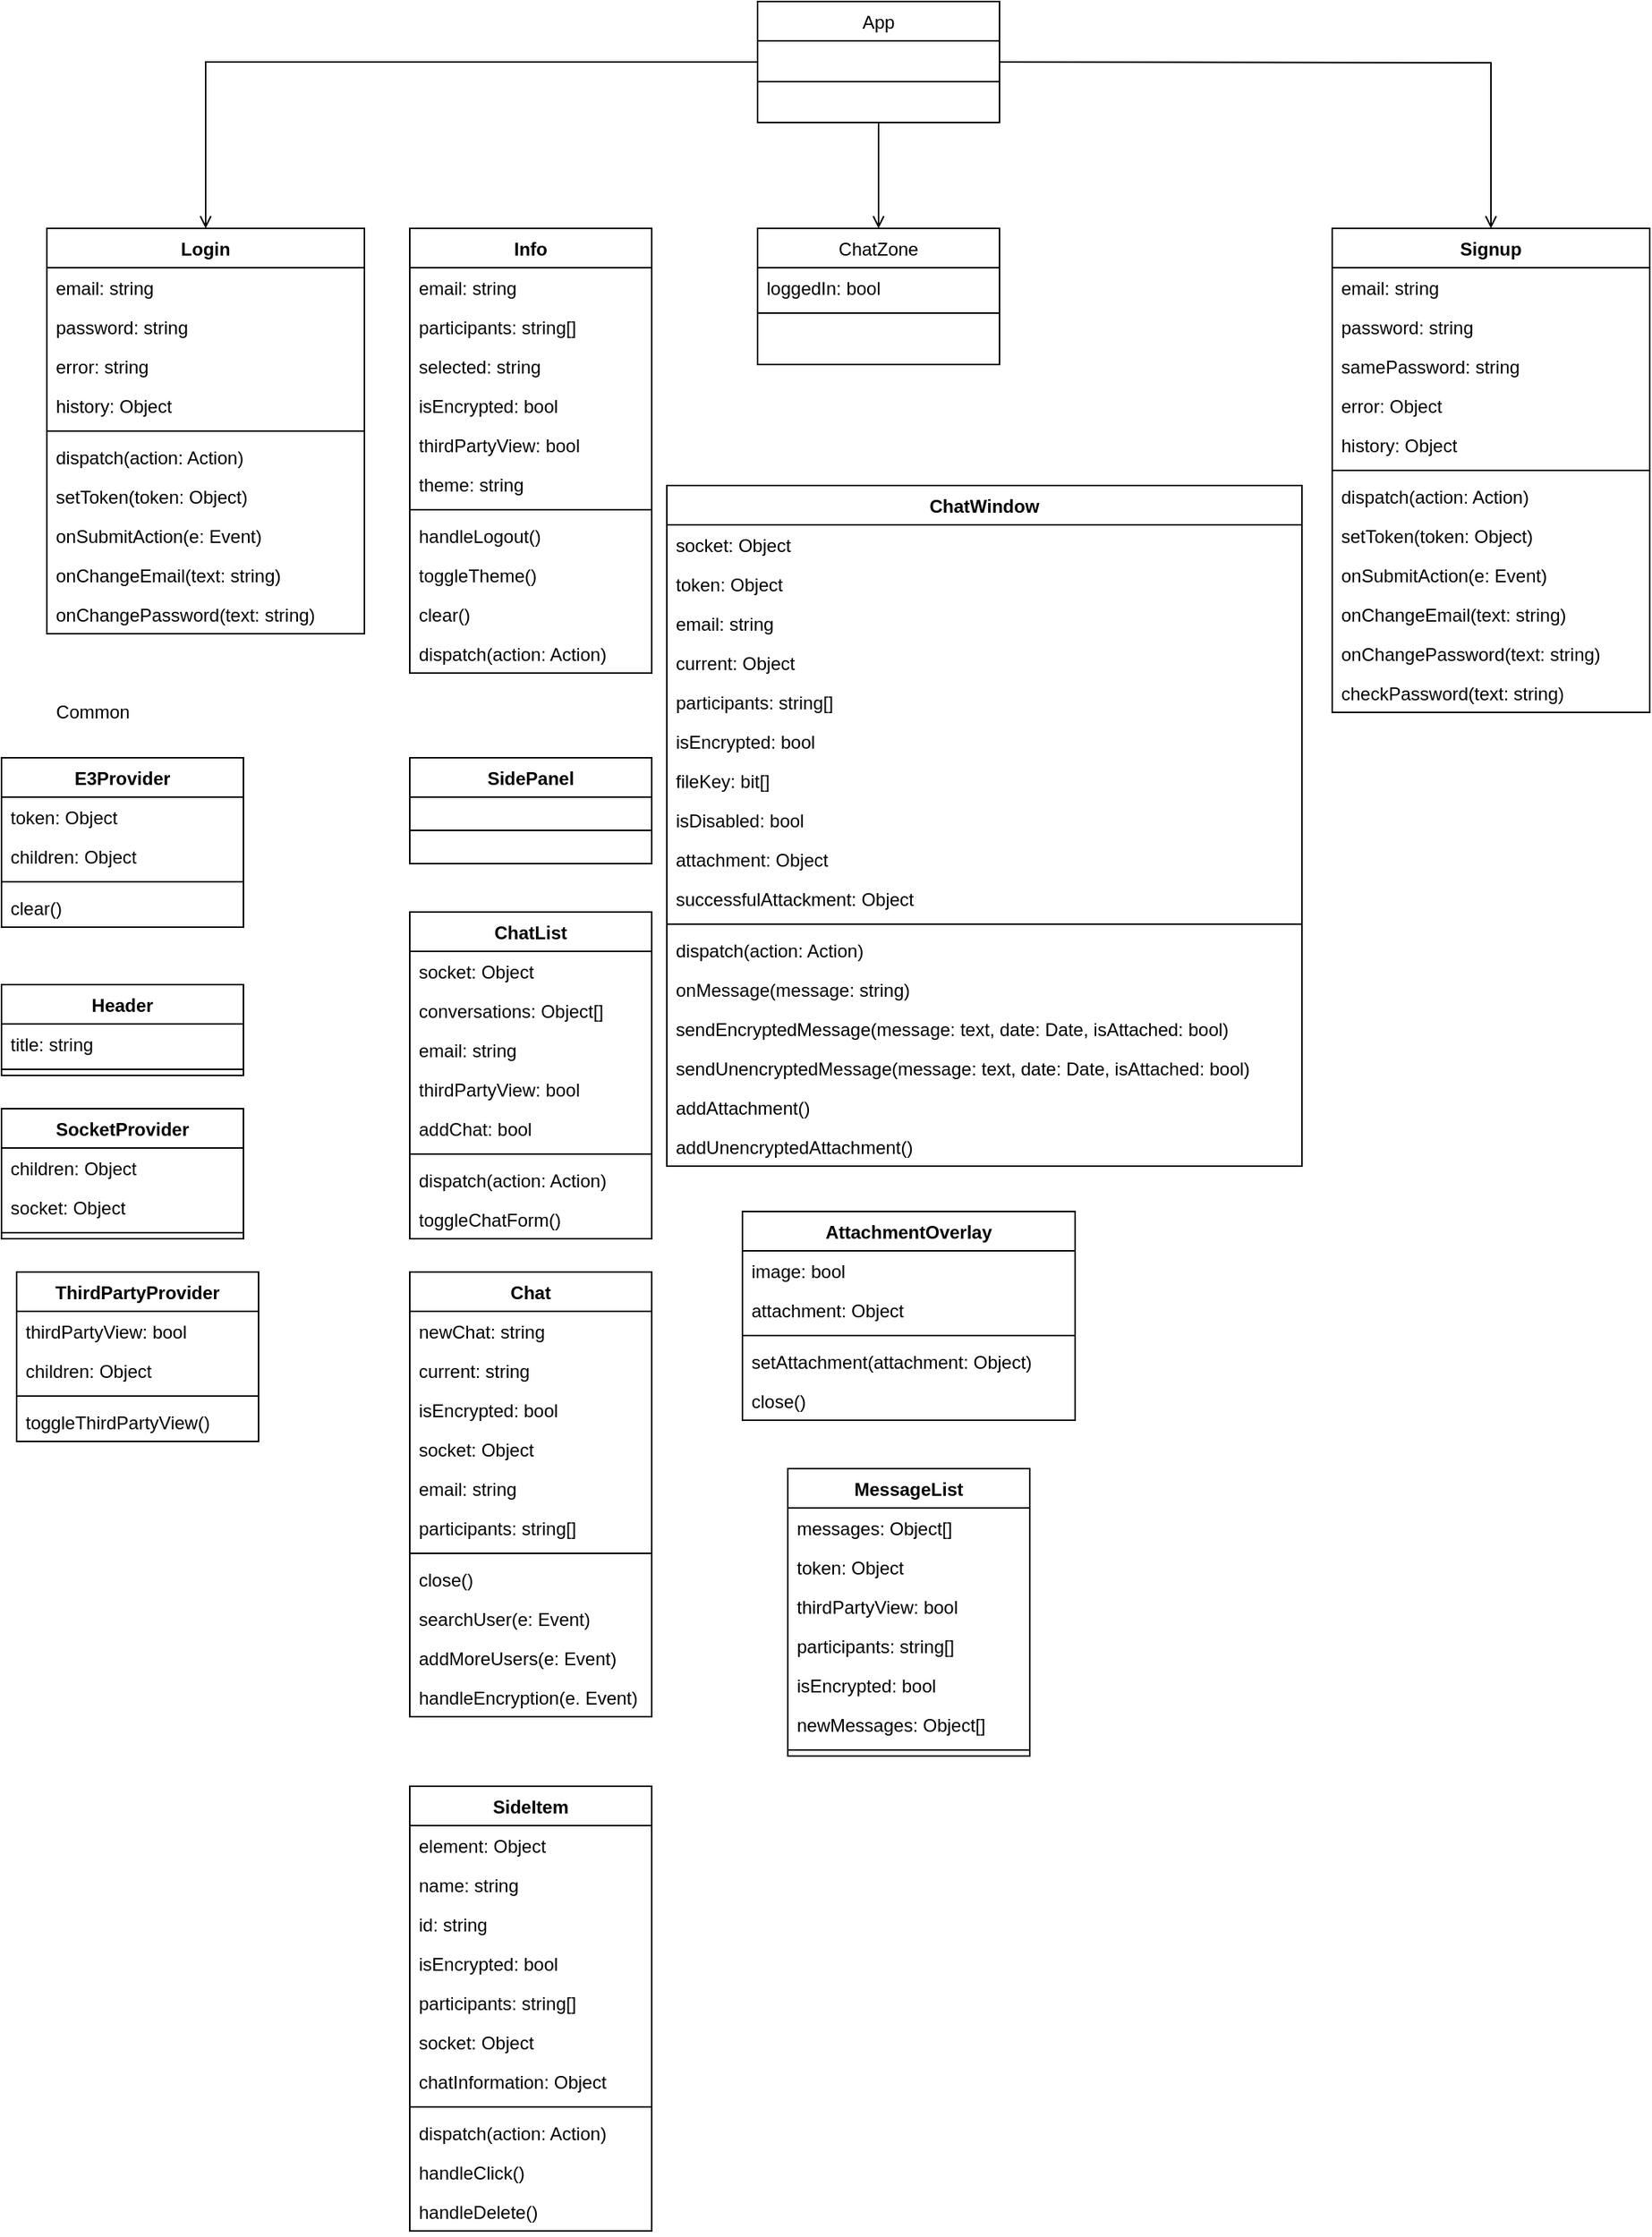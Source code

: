 <mxfile version="14.7.6" type="device"><diagram id="C5RBs43oDa-KdzZeNtuy" name="Page-1"><mxGraphModel dx="2538" dy="564" grid="1" gridSize="10" guides="1" tooltips="1" connect="1" arrows="1" fold="1" page="1" pageScale="1" pageWidth="1500" pageHeight="1500" math="0" shadow="0"><root><mxCell id="WIyWlLk6GJQsqaUBKTNV-0"/><mxCell id="WIyWlLk6GJQsqaUBKTNV-1" parent="WIyWlLk6GJQsqaUBKTNV-0"/><mxCell id="zkfFHV4jXpPFQw0GAbJ--0" value="App" style="swimlane;fontStyle=0;align=center;verticalAlign=top;childLayout=stackLayout;horizontal=1;startSize=26;horizontalStack=0;resizeParent=1;resizeLast=0;collapsible=1;marginBottom=0;rounded=0;shadow=0;strokeWidth=1;" parent="WIyWlLk6GJQsqaUBKTNV-1" vertex="1"><mxGeometry x="480" y="40" width="160" height="80" as="geometry"><mxRectangle x="230" y="140" width="160" height="26" as="alternateBounds"/></mxGeometry></mxCell><mxCell id="zkfFHV4jXpPFQw0GAbJ--4" value="" style="line;html=1;strokeWidth=1;align=left;verticalAlign=middle;spacingTop=-1;spacingLeft=3;spacingRight=3;rotatable=0;labelPosition=right;points=[];portConstraint=eastwest;" parent="zkfFHV4jXpPFQw0GAbJ--0" vertex="1"><mxGeometry y="26" width="160" height="54" as="geometry"/></mxCell><mxCell id="zkfFHV4jXpPFQw0GAbJ--17" value="ChatZone" style="swimlane;fontStyle=0;align=center;verticalAlign=top;childLayout=stackLayout;horizontal=1;startSize=26;horizontalStack=0;resizeParent=1;resizeLast=0;collapsible=1;marginBottom=0;rounded=0;shadow=0;strokeWidth=1;" parent="WIyWlLk6GJQsqaUBKTNV-1" vertex="1"><mxGeometry x="480" y="190" width="160" height="90" as="geometry"><mxRectangle x="550" y="140" width="160" height="26" as="alternateBounds"/></mxGeometry></mxCell><mxCell id="zkfFHV4jXpPFQw0GAbJ--18" value="loggedIn: bool" style="text;align=left;verticalAlign=top;spacingLeft=4;spacingRight=4;overflow=hidden;rotatable=0;points=[[0,0.5],[1,0.5]];portConstraint=eastwest;" parent="zkfFHV4jXpPFQw0GAbJ--17" vertex="1"><mxGeometry y="26" width="160" height="26" as="geometry"/></mxCell><mxCell id="zkfFHV4jXpPFQw0GAbJ--23" value="" style="line;html=1;strokeWidth=1;align=left;verticalAlign=middle;spacingTop=-1;spacingLeft=3;spacingRight=3;rotatable=0;labelPosition=right;points=[];portConstraint=eastwest;" parent="zkfFHV4jXpPFQw0GAbJ--17" vertex="1"><mxGeometry y="52" width="160" height="8" as="geometry"/></mxCell><mxCell id="zkfFHV4jXpPFQw0GAbJ--26" value="" style="endArrow=open;shadow=0;strokeWidth=1;rounded=0;endFill=1;edgeStyle=elbowEdgeStyle;elbow=vertical;" parent="WIyWlLk6GJQsqaUBKTNV-1" source="zkfFHV4jXpPFQw0GAbJ--0" target="zkfFHV4jXpPFQw0GAbJ--17" edge="1"><mxGeometry x="0.5" y="41" relative="1" as="geometry"><mxPoint x="380" y="192" as="sourcePoint"/><mxPoint x="540" y="192" as="targetPoint"/><mxPoint x="-40" y="32" as="offset"/></mxGeometry></mxCell><mxCell id="NFk0pXSnsGcXy38gWaya-1" value="Login" style="swimlane;fontStyle=1;align=center;verticalAlign=top;childLayout=stackLayout;horizontal=1;startSize=26;horizontalStack=0;resizeParent=1;resizeParentMax=0;resizeLast=0;collapsible=1;marginBottom=0;" vertex="1" parent="WIyWlLk6GJQsqaUBKTNV-1"><mxGeometry x="10" y="190" width="210" height="268" as="geometry"/></mxCell><mxCell id="NFk0pXSnsGcXy38gWaya-2" value="email: string" style="text;strokeColor=none;fillColor=none;align=left;verticalAlign=top;spacingLeft=4;spacingRight=4;overflow=hidden;rotatable=0;points=[[0,0.5],[1,0.5]];portConstraint=eastwest;" vertex="1" parent="NFk0pXSnsGcXy38gWaya-1"><mxGeometry y="26" width="210" height="26" as="geometry"/></mxCell><mxCell id="NFk0pXSnsGcXy38gWaya-10" value="password: string" style="text;strokeColor=none;fillColor=none;align=left;verticalAlign=top;spacingLeft=4;spacingRight=4;overflow=hidden;rotatable=0;points=[[0,0.5],[1,0.5]];portConstraint=eastwest;" vertex="1" parent="NFk0pXSnsGcXy38gWaya-1"><mxGeometry y="52" width="210" height="26" as="geometry"/></mxCell><mxCell id="NFk0pXSnsGcXy38gWaya-4" value="error: string" style="text;strokeColor=none;fillColor=none;align=left;verticalAlign=top;spacingLeft=4;spacingRight=4;overflow=hidden;rotatable=0;points=[[0,0.5],[1,0.5]];portConstraint=eastwest;" vertex="1" parent="NFk0pXSnsGcXy38gWaya-1"><mxGeometry y="78" width="210" height="26" as="geometry"/></mxCell><mxCell id="NFk0pXSnsGcXy38gWaya-12" value="history: Object" style="text;strokeColor=none;fillColor=none;align=left;verticalAlign=top;spacingLeft=4;spacingRight=4;overflow=hidden;rotatable=0;points=[[0,0.5],[1,0.5]];portConstraint=eastwest;" vertex="1" parent="NFk0pXSnsGcXy38gWaya-1"><mxGeometry y="104" width="210" height="26" as="geometry"/></mxCell><mxCell id="NFk0pXSnsGcXy38gWaya-3" value="" style="line;strokeWidth=1;fillColor=none;align=left;verticalAlign=middle;spacingTop=-1;spacingLeft=3;spacingRight=3;rotatable=0;labelPosition=right;points=[];portConstraint=eastwest;" vertex="1" parent="NFk0pXSnsGcXy38gWaya-1"><mxGeometry y="130" width="210" height="8" as="geometry"/></mxCell><mxCell id="NFk0pXSnsGcXy38gWaya-16" value="dispatch(action: Action)" style="text;strokeColor=none;fillColor=none;align=left;verticalAlign=top;spacingLeft=4;spacingRight=4;overflow=hidden;rotatable=0;points=[[0,0.5],[1,0.5]];portConstraint=eastwest;" vertex="1" parent="NFk0pXSnsGcXy38gWaya-1"><mxGeometry y="138" width="210" height="26" as="geometry"/></mxCell><mxCell id="NFk0pXSnsGcXy38gWaya-17" value="setToken(token: Object)" style="text;strokeColor=none;fillColor=none;align=left;verticalAlign=top;spacingLeft=4;spacingRight=4;overflow=hidden;rotatable=0;points=[[0,0.5],[1,0.5]];portConstraint=eastwest;" vertex="1" parent="NFk0pXSnsGcXy38gWaya-1"><mxGeometry y="164" width="210" height="26" as="geometry"/></mxCell><mxCell id="NFk0pXSnsGcXy38gWaya-18" value="onSubmitAction(e: Event)" style="text;strokeColor=none;fillColor=none;align=left;verticalAlign=top;spacingLeft=4;spacingRight=4;overflow=hidden;rotatable=0;points=[[0,0.5],[1,0.5]];portConstraint=eastwest;" vertex="1" parent="NFk0pXSnsGcXy38gWaya-1"><mxGeometry y="190" width="210" height="26" as="geometry"/></mxCell><mxCell id="NFk0pXSnsGcXy38gWaya-19" value="onChangeEmail(text: string)" style="text;strokeColor=none;fillColor=none;align=left;verticalAlign=top;spacingLeft=4;spacingRight=4;overflow=hidden;rotatable=0;points=[[0,0.5],[1,0.5]];portConstraint=eastwest;" vertex="1" parent="NFk0pXSnsGcXy38gWaya-1"><mxGeometry y="216" width="210" height="26" as="geometry"/></mxCell><mxCell id="NFk0pXSnsGcXy38gWaya-20" value="onChangePassword(text: string)" style="text;strokeColor=none;fillColor=none;align=left;verticalAlign=top;spacingLeft=4;spacingRight=4;overflow=hidden;rotatable=0;points=[[0,0.5],[1,0.5]];portConstraint=eastwest;" vertex="1" parent="NFk0pXSnsGcXy38gWaya-1"><mxGeometry y="242" width="210" height="26" as="geometry"/></mxCell><mxCell id="NFk0pXSnsGcXy38gWaya-21" value="Signup" style="swimlane;fontStyle=1;align=center;verticalAlign=top;childLayout=stackLayout;horizontal=1;startSize=26;horizontalStack=0;resizeParent=1;resizeParentMax=0;resizeLast=0;collapsible=1;marginBottom=0;" vertex="1" parent="WIyWlLk6GJQsqaUBKTNV-1"><mxGeometry x="860" y="190" width="210" height="320" as="geometry"/></mxCell><mxCell id="NFk0pXSnsGcXy38gWaya-22" value="email: string" style="text;strokeColor=none;fillColor=none;align=left;verticalAlign=top;spacingLeft=4;spacingRight=4;overflow=hidden;rotatable=0;points=[[0,0.5],[1,0.5]];portConstraint=eastwest;" vertex="1" parent="NFk0pXSnsGcXy38gWaya-21"><mxGeometry y="26" width="210" height="26" as="geometry"/></mxCell><mxCell id="NFk0pXSnsGcXy38gWaya-23" value="password: string" style="text;strokeColor=none;fillColor=none;align=left;verticalAlign=top;spacingLeft=4;spacingRight=4;overflow=hidden;rotatable=0;points=[[0,0.5],[1,0.5]];portConstraint=eastwest;" vertex="1" parent="NFk0pXSnsGcXy38gWaya-21"><mxGeometry y="52" width="210" height="26" as="geometry"/></mxCell><mxCell id="NFk0pXSnsGcXy38gWaya-32" value="samePassword: string" style="text;strokeColor=none;fillColor=none;align=left;verticalAlign=top;spacingLeft=4;spacingRight=4;overflow=hidden;rotatable=0;points=[[0,0.5],[1,0.5]];portConstraint=eastwest;" vertex="1" parent="NFk0pXSnsGcXy38gWaya-21"><mxGeometry y="78" width="210" height="26" as="geometry"/></mxCell><mxCell id="NFk0pXSnsGcXy38gWaya-24" value="error: Object" style="text;strokeColor=none;fillColor=none;align=left;verticalAlign=top;spacingLeft=4;spacingRight=4;overflow=hidden;rotatable=0;points=[[0,0.5],[1,0.5]];portConstraint=eastwest;" vertex="1" parent="NFk0pXSnsGcXy38gWaya-21"><mxGeometry y="104" width="210" height="26" as="geometry"/></mxCell><mxCell id="NFk0pXSnsGcXy38gWaya-25" value="history: Object" style="text;strokeColor=none;fillColor=none;align=left;verticalAlign=top;spacingLeft=4;spacingRight=4;overflow=hidden;rotatable=0;points=[[0,0.5],[1,0.5]];portConstraint=eastwest;" vertex="1" parent="NFk0pXSnsGcXy38gWaya-21"><mxGeometry y="130" width="210" height="26" as="geometry"/></mxCell><mxCell id="NFk0pXSnsGcXy38gWaya-26" value="" style="line;strokeWidth=1;fillColor=none;align=left;verticalAlign=middle;spacingTop=-1;spacingLeft=3;spacingRight=3;rotatable=0;labelPosition=right;points=[];portConstraint=eastwest;" vertex="1" parent="NFk0pXSnsGcXy38gWaya-21"><mxGeometry y="156" width="210" height="8" as="geometry"/></mxCell><mxCell id="NFk0pXSnsGcXy38gWaya-27" value="dispatch(action: Action)" style="text;strokeColor=none;fillColor=none;align=left;verticalAlign=top;spacingLeft=4;spacingRight=4;overflow=hidden;rotatable=0;points=[[0,0.5],[1,0.5]];portConstraint=eastwest;" vertex="1" parent="NFk0pXSnsGcXy38gWaya-21"><mxGeometry y="164" width="210" height="26" as="geometry"/></mxCell><mxCell id="NFk0pXSnsGcXy38gWaya-28" value="setToken(token: Object)" style="text;strokeColor=none;fillColor=none;align=left;verticalAlign=top;spacingLeft=4;spacingRight=4;overflow=hidden;rotatable=0;points=[[0,0.5],[1,0.5]];portConstraint=eastwest;" vertex="1" parent="NFk0pXSnsGcXy38gWaya-21"><mxGeometry y="190" width="210" height="26" as="geometry"/></mxCell><mxCell id="NFk0pXSnsGcXy38gWaya-29" value="onSubmitAction(e: Event)" style="text;strokeColor=none;fillColor=none;align=left;verticalAlign=top;spacingLeft=4;spacingRight=4;overflow=hidden;rotatable=0;points=[[0,0.5],[1,0.5]];portConstraint=eastwest;" vertex="1" parent="NFk0pXSnsGcXy38gWaya-21"><mxGeometry y="216" width="210" height="26" as="geometry"/></mxCell><mxCell id="NFk0pXSnsGcXy38gWaya-30" value="onChangeEmail(text: string)" style="text;strokeColor=none;fillColor=none;align=left;verticalAlign=top;spacingLeft=4;spacingRight=4;overflow=hidden;rotatable=0;points=[[0,0.5],[1,0.5]];portConstraint=eastwest;" vertex="1" parent="NFk0pXSnsGcXy38gWaya-21"><mxGeometry y="242" width="210" height="26" as="geometry"/></mxCell><mxCell id="NFk0pXSnsGcXy38gWaya-31" value="onChangePassword(text: string)" style="text;strokeColor=none;fillColor=none;align=left;verticalAlign=top;spacingLeft=4;spacingRight=4;overflow=hidden;rotatable=0;points=[[0,0.5],[1,0.5]];portConstraint=eastwest;" vertex="1" parent="NFk0pXSnsGcXy38gWaya-21"><mxGeometry y="268" width="210" height="26" as="geometry"/></mxCell><mxCell id="NFk0pXSnsGcXy38gWaya-34" value="checkPassword(text: string)" style="text;strokeColor=none;fillColor=none;align=left;verticalAlign=top;spacingLeft=4;spacingRight=4;overflow=hidden;rotatable=0;points=[[0,0.5],[1,0.5]];portConstraint=eastwest;" vertex="1" parent="NFk0pXSnsGcXy38gWaya-21"><mxGeometry y="294" width="210" height="26" as="geometry"/></mxCell><mxCell id="NFk0pXSnsGcXy38gWaya-36" value="" style="endArrow=open;html=1;edgeStyle=orthogonalEdgeStyle;exitX=0;exitY=0.5;exitDx=0;exitDy=0;rounded=0;endFill=0;entryX=0.5;entryY=0;entryDx=0;entryDy=0;" edge="1" parent="WIyWlLk6GJQsqaUBKTNV-1" source="zkfFHV4jXpPFQw0GAbJ--0" target="NFk0pXSnsGcXy38gWaya-1"><mxGeometry relative="1" as="geometry"><mxPoint x="290" y="79.5" as="sourcePoint"/><mxPoint x="440" y="180" as="targetPoint"/></mxGeometry></mxCell><mxCell id="NFk0pXSnsGcXy38gWaya-43" value="" style="endArrow=open;html=1;edgeStyle=orthogonalEdgeStyle;entryX=0.5;entryY=0;entryDx=0;entryDy=0;endFill=0;rounded=0;" edge="1" parent="WIyWlLk6GJQsqaUBKTNV-1" target="NFk0pXSnsGcXy38gWaya-21"><mxGeometry relative="1" as="geometry"><mxPoint x="640" y="80" as="sourcePoint"/><mxPoint x="580" y="320" as="targetPoint"/></mxGeometry></mxCell><mxCell id="NFk0pXSnsGcXy38gWaya-46" value="E3Provider" style="swimlane;fontStyle=1;align=center;verticalAlign=top;childLayout=stackLayout;horizontal=1;startSize=26;horizontalStack=0;resizeParent=1;resizeParentMax=0;resizeLast=0;collapsible=1;marginBottom=0;" vertex="1" parent="WIyWlLk6GJQsqaUBKTNV-1"><mxGeometry x="-20" y="540" width="160" height="112" as="geometry"/></mxCell><mxCell id="NFk0pXSnsGcXy38gWaya-47" value="token: Object" style="text;strokeColor=none;fillColor=none;align=left;verticalAlign=top;spacingLeft=4;spacingRight=4;overflow=hidden;rotatable=0;points=[[0,0.5],[1,0.5]];portConstraint=eastwest;" vertex="1" parent="NFk0pXSnsGcXy38gWaya-46"><mxGeometry y="26" width="160" height="26" as="geometry"/></mxCell><mxCell id="NFk0pXSnsGcXy38gWaya-50" value="children: Object" style="text;strokeColor=none;fillColor=none;align=left;verticalAlign=top;spacingLeft=4;spacingRight=4;overflow=hidden;rotatable=0;points=[[0,0.5],[1,0.5]];portConstraint=eastwest;" vertex="1" parent="NFk0pXSnsGcXy38gWaya-46"><mxGeometry y="52" width="160" height="26" as="geometry"/></mxCell><mxCell id="NFk0pXSnsGcXy38gWaya-48" value="" style="line;strokeWidth=1;fillColor=none;align=left;verticalAlign=middle;spacingTop=-1;spacingLeft=3;spacingRight=3;rotatable=0;labelPosition=right;points=[];portConstraint=eastwest;" vertex="1" parent="NFk0pXSnsGcXy38gWaya-46"><mxGeometry y="78" width="160" height="8" as="geometry"/></mxCell><mxCell id="NFk0pXSnsGcXy38gWaya-49" value="clear()" style="text;strokeColor=none;fillColor=none;align=left;verticalAlign=top;spacingLeft=4;spacingRight=4;overflow=hidden;rotatable=0;points=[[0,0.5],[1,0.5]];portConstraint=eastwest;" vertex="1" parent="NFk0pXSnsGcXy38gWaya-46"><mxGeometry y="86" width="160" height="26" as="geometry"/></mxCell><mxCell id="NFk0pXSnsGcXy38gWaya-52" value="Info" style="swimlane;fontStyle=1;align=center;verticalAlign=top;childLayout=stackLayout;horizontal=1;startSize=26;horizontalStack=0;resizeParent=1;resizeParentMax=0;resizeLast=0;collapsible=1;marginBottom=0;" vertex="1" parent="WIyWlLk6GJQsqaUBKTNV-1"><mxGeometry x="250" y="190" width="160" height="294" as="geometry"/></mxCell><mxCell id="NFk0pXSnsGcXy38gWaya-53" value="email: string" style="text;strokeColor=none;fillColor=none;align=left;verticalAlign=top;spacingLeft=4;spacingRight=4;overflow=hidden;rotatable=0;points=[[0,0.5],[1,0.5]];portConstraint=eastwest;" vertex="1" parent="NFk0pXSnsGcXy38gWaya-52"><mxGeometry y="26" width="160" height="26" as="geometry"/></mxCell><mxCell id="NFk0pXSnsGcXy38gWaya-56" value="participants: string[]" style="text;strokeColor=none;fillColor=none;align=left;verticalAlign=top;spacingLeft=4;spacingRight=4;overflow=hidden;rotatable=0;points=[[0,0.5],[1,0.5]];portConstraint=eastwest;" vertex="1" parent="NFk0pXSnsGcXy38gWaya-52"><mxGeometry y="52" width="160" height="26" as="geometry"/></mxCell><mxCell id="NFk0pXSnsGcXy38gWaya-57" value="selected: string" style="text;strokeColor=none;fillColor=none;align=left;verticalAlign=top;spacingLeft=4;spacingRight=4;overflow=hidden;rotatable=0;points=[[0,0.5],[1,0.5]];portConstraint=eastwest;" vertex="1" parent="NFk0pXSnsGcXy38gWaya-52"><mxGeometry y="78" width="160" height="26" as="geometry"/></mxCell><mxCell id="NFk0pXSnsGcXy38gWaya-58" value="isEncrypted: bool" style="text;strokeColor=none;fillColor=none;align=left;verticalAlign=top;spacingLeft=4;spacingRight=4;overflow=hidden;rotatable=0;points=[[0,0.5],[1,0.5]];portConstraint=eastwest;" vertex="1" parent="NFk0pXSnsGcXy38gWaya-52"><mxGeometry y="104" width="160" height="26" as="geometry"/></mxCell><mxCell id="NFk0pXSnsGcXy38gWaya-59" value="thirdPartyView: bool" style="text;strokeColor=none;fillColor=none;align=left;verticalAlign=top;spacingLeft=4;spacingRight=4;overflow=hidden;rotatable=0;points=[[0,0.5],[1,0.5]];portConstraint=eastwest;" vertex="1" parent="NFk0pXSnsGcXy38gWaya-52"><mxGeometry y="130" width="160" height="26" as="geometry"/></mxCell><mxCell id="NFk0pXSnsGcXy38gWaya-60" value="theme: string" style="text;strokeColor=none;fillColor=none;align=left;verticalAlign=top;spacingLeft=4;spacingRight=4;overflow=hidden;rotatable=0;points=[[0,0.5],[1,0.5]];portConstraint=eastwest;" vertex="1" parent="NFk0pXSnsGcXy38gWaya-52"><mxGeometry y="156" width="160" height="26" as="geometry"/></mxCell><mxCell id="NFk0pXSnsGcXy38gWaya-54" value="" style="line;strokeWidth=1;fillColor=none;align=left;verticalAlign=middle;spacingTop=-1;spacingLeft=3;spacingRight=3;rotatable=0;labelPosition=right;points=[];portConstraint=eastwest;" vertex="1" parent="NFk0pXSnsGcXy38gWaya-52"><mxGeometry y="182" width="160" height="8" as="geometry"/></mxCell><mxCell id="NFk0pXSnsGcXy38gWaya-55" value="handleLogout()" style="text;strokeColor=none;fillColor=none;align=left;verticalAlign=top;spacingLeft=4;spacingRight=4;overflow=hidden;rotatable=0;points=[[0,0.5],[1,0.5]];portConstraint=eastwest;" vertex="1" parent="NFk0pXSnsGcXy38gWaya-52"><mxGeometry y="190" width="160" height="26" as="geometry"/></mxCell><mxCell id="NFk0pXSnsGcXy38gWaya-61" value="toggleTheme()" style="text;strokeColor=none;fillColor=none;align=left;verticalAlign=top;spacingLeft=4;spacingRight=4;overflow=hidden;rotatable=0;points=[[0,0.5],[1,0.5]];portConstraint=eastwest;" vertex="1" parent="NFk0pXSnsGcXy38gWaya-52"><mxGeometry y="216" width="160" height="26" as="geometry"/></mxCell><mxCell id="NFk0pXSnsGcXy38gWaya-72" value="clear()" style="text;strokeColor=none;fillColor=none;align=left;verticalAlign=top;spacingLeft=4;spacingRight=4;overflow=hidden;rotatable=0;points=[[0,0.5],[1,0.5]];portConstraint=eastwest;" vertex="1" parent="NFk0pXSnsGcXy38gWaya-52"><mxGeometry y="242" width="160" height="26" as="geometry"/></mxCell><mxCell id="NFk0pXSnsGcXy38gWaya-71" value="dispatch(action: Action)" style="text;strokeColor=none;fillColor=none;align=left;verticalAlign=top;spacingLeft=4;spacingRight=4;overflow=hidden;rotatable=0;points=[[0,0.5],[1,0.5]];portConstraint=eastwest;" vertex="1" parent="NFk0pXSnsGcXy38gWaya-52"><mxGeometry y="268" width="160" height="26" as="geometry"/></mxCell><mxCell id="NFk0pXSnsGcXy38gWaya-73" value="Header" style="swimlane;fontStyle=1;align=center;verticalAlign=top;childLayout=stackLayout;horizontal=1;startSize=26;horizontalStack=0;resizeParent=1;resizeParentMax=0;resizeLast=0;collapsible=1;marginBottom=0;" vertex="1" parent="WIyWlLk6GJQsqaUBKTNV-1"><mxGeometry x="-20" y="690" width="160" height="60" as="geometry"/></mxCell><mxCell id="NFk0pXSnsGcXy38gWaya-74" value="title: string" style="text;strokeColor=none;fillColor=none;align=left;verticalAlign=top;spacingLeft=4;spacingRight=4;overflow=hidden;rotatable=0;points=[[0,0.5],[1,0.5]];portConstraint=eastwest;" vertex="1" parent="NFk0pXSnsGcXy38gWaya-73"><mxGeometry y="26" width="160" height="26" as="geometry"/></mxCell><mxCell id="NFk0pXSnsGcXy38gWaya-75" value="" style="line;strokeWidth=1;fillColor=none;align=left;verticalAlign=middle;spacingTop=-1;spacingLeft=3;spacingRight=3;rotatable=0;labelPosition=right;points=[];portConstraint=eastwest;" vertex="1" parent="NFk0pXSnsGcXy38gWaya-73"><mxGeometry y="52" width="160" height="8" as="geometry"/></mxCell><mxCell id="NFk0pXSnsGcXy38gWaya-78" value="Common" style="text;html=1;align=center;verticalAlign=middle;resizable=0;points=[];autosize=1;strokeColor=none;" vertex="1" parent="WIyWlLk6GJQsqaUBKTNV-1"><mxGeometry x="10" y="500" width="60" height="20" as="geometry"/></mxCell><mxCell id="NFk0pXSnsGcXy38gWaya-80" value="SidePanel" style="swimlane;fontStyle=1;align=center;verticalAlign=top;childLayout=stackLayout;horizontal=1;startSize=26;horizontalStack=0;resizeParent=1;resizeParentMax=0;resizeLast=0;collapsible=1;marginBottom=0;" vertex="1" parent="WIyWlLk6GJQsqaUBKTNV-1"><mxGeometry x="250" y="540" width="160" height="70" as="geometry"/></mxCell><mxCell id="NFk0pXSnsGcXy38gWaya-82" value="" style="line;strokeWidth=1;fillColor=none;align=left;verticalAlign=middle;spacingTop=-1;spacingLeft=3;spacingRight=3;rotatable=0;labelPosition=right;points=[];portConstraint=eastwest;" vertex="1" parent="NFk0pXSnsGcXy38gWaya-80"><mxGeometry y="26" width="160" height="44" as="geometry"/></mxCell><mxCell id="NFk0pXSnsGcXy38gWaya-84" value="ChatList" style="swimlane;fontStyle=1;align=center;verticalAlign=top;childLayout=stackLayout;horizontal=1;startSize=26;horizontalStack=0;resizeParent=1;resizeParentMax=0;resizeLast=0;collapsible=1;marginBottom=0;" vertex="1" parent="WIyWlLk6GJQsqaUBKTNV-1"><mxGeometry x="250" y="642" width="160" height="216" as="geometry"/></mxCell><mxCell id="NFk0pXSnsGcXy38gWaya-85" value="socket: Object" style="text;strokeColor=none;fillColor=none;align=left;verticalAlign=top;spacingLeft=4;spacingRight=4;overflow=hidden;rotatable=0;points=[[0,0.5],[1,0.5]];portConstraint=eastwest;" vertex="1" parent="NFk0pXSnsGcXy38gWaya-84"><mxGeometry y="26" width="160" height="26" as="geometry"/></mxCell><mxCell id="NFk0pXSnsGcXy38gWaya-88" value="conversations: Object[]" style="text;strokeColor=none;fillColor=none;align=left;verticalAlign=top;spacingLeft=4;spacingRight=4;overflow=hidden;rotatable=0;points=[[0,0.5],[1,0.5]];portConstraint=eastwest;" vertex="1" parent="NFk0pXSnsGcXy38gWaya-84"><mxGeometry y="52" width="160" height="26" as="geometry"/></mxCell><mxCell id="NFk0pXSnsGcXy38gWaya-89" value="email: string" style="text;strokeColor=none;fillColor=none;align=left;verticalAlign=top;spacingLeft=4;spacingRight=4;overflow=hidden;rotatable=0;points=[[0,0.5],[1,0.5]];portConstraint=eastwest;" vertex="1" parent="NFk0pXSnsGcXy38gWaya-84"><mxGeometry y="78" width="160" height="26" as="geometry"/></mxCell><mxCell id="NFk0pXSnsGcXy38gWaya-90" value="thirdPartyView: bool" style="text;strokeColor=none;fillColor=none;align=left;verticalAlign=top;spacingLeft=4;spacingRight=4;overflow=hidden;rotatable=0;points=[[0,0.5],[1,0.5]];portConstraint=eastwest;" vertex="1" parent="NFk0pXSnsGcXy38gWaya-84"><mxGeometry y="104" width="160" height="26" as="geometry"/></mxCell><mxCell id="NFk0pXSnsGcXy38gWaya-91" value="addChat: bool" style="text;strokeColor=none;fillColor=none;align=left;verticalAlign=top;spacingLeft=4;spacingRight=4;overflow=hidden;rotatable=0;points=[[0,0.5],[1,0.5]];portConstraint=eastwest;" vertex="1" parent="NFk0pXSnsGcXy38gWaya-84"><mxGeometry y="130" width="160" height="26" as="geometry"/></mxCell><mxCell id="NFk0pXSnsGcXy38gWaya-86" value="" style="line;strokeWidth=1;fillColor=none;align=left;verticalAlign=middle;spacingTop=-1;spacingLeft=3;spacingRight=3;rotatable=0;labelPosition=right;points=[];portConstraint=eastwest;" vertex="1" parent="NFk0pXSnsGcXy38gWaya-84"><mxGeometry y="156" width="160" height="8" as="geometry"/></mxCell><mxCell id="NFk0pXSnsGcXy38gWaya-95" value="dispatch(action: Action)" style="text;strokeColor=none;fillColor=none;align=left;verticalAlign=top;spacingLeft=4;spacingRight=4;overflow=hidden;rotatable=0;points=[[0,0.5],[1,0.5]];portConstraint=eastwest;" vertex="1" parent="NFk0pXSnsGcXy38gWaya-84"><mxGeometry y="164" width="160" height="26" as="geometry"/></mxCell><mxCell id="NFk0pXSnsGcXy38gWaya-92" value="toggleChatForm()" style="text;strokeColor=none;fillColor=none;align=left;verticalAlign=top;spacingLeft=4;spacingRight=4;overflow=hidden;rotatable=0;points=[[0,0.5],[1,0.5]];portConstraint=eastwest;" vertex="1" parent="NFk0pXSnsGcXy38gWaya-84"><mxGeometry y="190" width="160" height="26" as="geometry"/></mxCell><mxCell id="NFk0pXSnsGcXy38gWaya-96" value="SocketProvider" style="swimlane;fontStyle=1;align=center;verticalAlign=top;childLayout=stackLayout;horizontal=1;startSize=26;horizontalStack=0;resizeParent=1;resizeParentMax=0;resizeLast=0;collapsible=1;marginBottom=0;" vertex="1" parent="WIyWlLk6GJQsqaUBKTNV-1"><mxGeometry x="-20" y="772" width="160" height="86" as="geometry"/></mxCell><mxCell id="NFk0pXSnsGcXy38gWaya-97" value="children: Object" style="text;strokeColor=none;fillColor=none;align=left;verticalAlign=top;spacingLeft=4;spacingRight=4;overflow=hidden;rotatable=0;points=[[0,0.5],[1,0.5]];portConstraint=eastwest;" vertex="1" parent="NFk0pXSnsGcXy38gWaya-96"><mxGeometry y="26" width="160" height="26" as="geometry"/></mxCell><mxCell id="NFk0pXSnsGcXy38gWaya-100" value="socket: Object" style="text;strokeColor=none;fillColor=none;align=left;verticalAlign=top;spacingLeft=4;spacingRight=4;overflow=hidden;rotatable=0;points=[[0,0.5],[1,0.5]];portConstraint=eastwest;" vertex="1" parent="NFk0pXSnsGcXy38gWaya-96"><mxGeometry y="52" width="160" height="26" as="geometry"/></mxCell><mxCell id="NFk0pXSnsGcXy38gWaya-98" value="" style="line;strokeWidth=1;fillColor=none;align=left;verticalAlign=middle;spacingTop=-1;spacingLeft=3;spacingRight=3;rotatable=0;labelPosition=right;points=[];portConstraint=eastwest;" vertex="1" parent="NFk0pXSnsGcXy38gWaya-96"><mxGeometry y="78" width="160" height="8" as="geometry"/></mxCell><mxCell id="NFk0pXSnsGcXy38gWaya-101" value="ThirdPartyProvider" style="swimlane;fontStyle=1;align=center;verticalAlign=top;childLayout=stackLayout;horizontal=1;startSize=26;horizontalStack=0;resizeParent=1;resizeParentMax=0;resizeLast=0;collapsible=1;marginBottom=0;" vertex="1" parent="WIyWlLk6GJQsqaUBKTNV-1"><mxGeometry x="-10" y="880" width="160" height="112" as="geometry"/></mxCell><mxCell id="NFk0pXSnsGcXy38gWaya-102" value="thirdPartyView: bool" style="text;strokeColor=none;fillColor=none;align=left;verticalAlign=top;spacingLeft=4;spacingRight=4;overflow=hidden;rotatable=0;points=[[0,0.5],[1,0.5]];portConstraint=eastwest;" vertex="1" parent="NFk0pXSnsGcXy38gWaya-101"><mxGeometry y="26" width="160" height="26" as="geometry"/></mxCell><mxCell id="NFk0pXSnsGcXy38gWaya-105" value="children: Object" style="text;strokeColor=none;fillColor=none;align=left;verticalAlign=top;spacingLeft=4;spacingRight=4;overflow=hidden;rotatable=0;points=[[0,0.5],[1,0.5]];portConstraint=eastwest;" vertex="1" parent="NFk0pXSnsGcXy38gWaya-101"><mxGeometry y="52" width="160" height="26" as="geometry"/></mxCell><mxCell id="NFk0pXSnsGcXy38gWaya-103" value="" style="line;strokeWidth=1;fillColor=none;align=left;verticalAlign=middle;spacingTop=-1;spacingLeft=3;spacingRight=3;rotatable=0;labelPosition=right;points=[];portConstraint=eastwest;" vertex="1" parent="NFk0pXSnsGcXy38gWaya-101"><mxGeometry y="78" width="160" height="8" as="geometry"/></mxCell><mxCell id="NFk0pXSnsGcXy38gWaya-104" value="toggleThirdPartyView()" style="text;strokeColor=none;fillColor=none;align=left;verticalAlign=top;spacingLeft=4;spacingRight=4;overflow=hidden;rotatable=0;points=[[0,0.5],[1,0.5]];portConstraint=eastwest;" vertex="1" parent="NFk0pXSnsGcXy38gWaya-101"><mxGeometry y="86" width="160" height="26" as="geometry"/></mxCell><mxCell id="NFk0pXSnsGcXy38gWaya-106" value="Chat" style="swimlane;fontStyle=1;align=center;verticalAlign=top;childLayout=stackLayout;horizontal=1;startSize=26;horizontalStack=0;resizeParent=1;resizeParentMax=0;resizeLast=0;collapsible=1;marginBottom=0;" vertex="1" parent="WIyWlLk6GJQsqaUBKTNV-1"><mxGeometry x="250" y="880" width="160" height="294" as="geometry"/></mxCell><mxCell id="NFk0pXSnsGcXy38gWaya-107" value="newChat: string" style="text;strokeColor=none;fillColor=none;align=left;verticalAlign=top;spacingLeft=4;spacingRight=4;overflow=hidden;rotatable=0;points=[[0,0.5],[1,0.5]];portConstraint=eastwest;" vertex="1" parent="NFk0pXSnsGcXy38gWaya-106"><mxGeometry y="26" width="160" height="26" as="geometry"/></mxCell><mxCell id="NFk0pXSnsGcXy38gWaya-110" value="current: string" style="text;strokeColor=none;fillColor=none;align=left;verticalAlign=top;spacingLeft=4;spacingRight=4;overflow=hidden;rotatable=0;points=[[0,0.5],[1,0.5]];portConstraint=eastwest;" vertex="1" parent="NFk0pXSnsGcXy38gWaya-106"><mxGeometry y="52" width="160" height="26" as="geometry"/></mxCell><mxCell id="NFk0pXSnsGcXy38gWaya-111" value="isEncrypted: bool" style="text;strokeColor=none;fillColor=none;align=left;verticalAlign=top;spacingLeft=4;spacingRight=4;overflow=hidden;rotatable=0;points=[[0,0.5],[1,0.5]];portConstraint=eastwest;" vertex="1" parent="NFk0pXSnsGcXy38gWaya-106"><mxGeometry y="78" width="160" height="26" as="geometry"/></mxCell><mxCell id="NFk0pXSnsGcXy38gWaya-112" value="socket: Object" style="text;strokeColor=none;fillColor=none;align=left;verticalAlign=top;spacingLeft=4;spacingRight=4;overflow=hidden;rotatable=0;points=[[0,0.5],[1,0.5]];portConstraint=eastwest;" vertex="1" parent="NFk0pXSnsGcXy38gWaya-106"><mxGeometry y="104" width="160" height="26" as="geometry"/></mxCell><mxCell id="NFk0pXSnsGcXy38gWaya-113" value="email: string" style="text;strokeColor=none;fillColor=none;align=left;verticalAlign=top;spacingLeft=4;spacingRight=4;overflow=hidden;rotatable=0;points=[[0,0.5],[1,0.5]];portConstraint=eastwest;" vertex="1" parent="NFk0pXSnsGcXy38gWaya-106"><mxGeometry y="130" width="160" height="26" as="geometry"/></mxCell><mxCell id="NFk0pXSnsGcXy38gWaya-114" value="participants: string[]" style="text;strokeColor=none;fillColor=none;align=left;verticalAlign=top;spacingLeft=4;spacingRight=4;overflow=hidden;rotatable=0;points=[[0,0.5],[1,0.5]];portConstraint=eastwest;" vertex="1" parent="NFk0pXSnsGcXy38gWaya-106"><mxGeometry y="156" width="160" height="26" as="geometry"/></mxCell><mxCell id="NFk0pXSnsGcXy38gWaya-108" value="" style="line;strokeWidth=1;fillColor=none;align=left;verticalAlign=middle;spacingTop=-1;spacingLeft=3;spacingRight=3;rotatable=0;labelPosition=right;points=[];portConstraint=eastwest;" vertex="1" parent="NFk0pXSnsGcXy38gWaya-106"><mxGeometry y="182" width="160" height="8" as="geometry"/></mxCell><mxCell id="NFk0pXSnsGcXy38gWaya-109" value="close()" style="text;strokeColor=none;fillColor=none;align=left;verticalAlign=top;spacingLeft=4;spacingRight=4;overflow=hidden;rotatable=0;points=[[0,0.5],[1,0.5]];portConstraint=eastwest;" vertex="1" parent="NFk0pXSnsGcXy38gWaya-106"><mxGeometry y="190" width="160" height="26" as="geometry"/></mxCell><mxCell id="NFk0pXSnsGcXy38gWaya-115" value="searchUser(e: Event)" style="text;strokeColor=none;fillColor=none;align=left;verticalAlign=top;spacingLeft=4;spacingRight=4;overflow=hidden;rotatable=0;points=[[0,0.5],[1,0.5]];portConstraint=eastwest;" vertex="1" parent="NFk0pXSnsGcXy38gWaya-106"><mxGeometry y="216" width="160" height="26" as="geometry"/></mxCell><mxCell id="NFk0pXSnsGcXy38gWaya-116" value="addMoreUsers(e: Event)" style="text;strokeColor=none;fillColor=none;align=left;verticalAlign=top;spacingLeft=4;spacingRight=4;overflow=hidden;rotatable=0;points=[[0,0.5],[1,0.5]];portConstraint=eastwest;" vertex="1" parent="NFk0pXSnsGcXy38gWaya-106"><mxGeometry y="242" width="160" height="26" as="geometry"/></mxCell><mxCell id="NFk0pXSnsGcXy38gWaya-117" value="handleEncryption(e. Event)" style="text;strokeColor=none;fillColor=none;align=left;verticalAlign=top;spacingLeft=4;spacingRight=4;overflow=hidden;rotatable=0;points=[[0,0.5],[1,0.5]];portConstraint=eastwest;" vertex="1" parent="NFk0pXSnsGcXy38gWaya-106"><mxGeometry y="268" width="160" height="26" as="geometry"/></mxCell><mxCell id="NFk0pXSnsGcXy38gWaya-119" value="SideItem" style="swimlane;fontStyle=1;align=center;verticalAlign=top;childLayout=stackLayout;horizontal=1;startSize=26;horizontalStack=0;resizeParent=1;resizeParentMax=0;resizeLast=0;collapsible=1;marginBottom=0;" vertex="1" parent="WIyWlLk6GJQsqaUBKTNV-1"><mxGeometry x="250" y="1220" width="160" height="294" as="geometry"/></mxCell><mxCell id="NFk0pXSnsGcXy38gWaya-120" value="element: Object" style="text;strokeColor=none;fillColor=none;align=left;verticalAlign=top;spacingLeft=4;spacingRight=4;overflow=hidden;rotatable=0;points=[[0,0.5],[1,0.5]];portConstraint=eastwest;" vertex="1" parent="NFk0pXSnsGcXy38gWaya-119"><mxGeometry y="26" width="160" height="26" as="geometry"/></mxCell><mxCell id="NFk0pXSnsGcXy38gWaya-123" value="name: string" style="text;strokeColor=none;fillColor=none;align=left;verticalAlign=top;spacingLeft=4;spacingRight=4;overflow=hidden;rotatable=0;points=[[0,0.5],[1,0.5]];portConstraint=eastwest;" vertex="1" parent="NFk0pXSnsGcXy38gWaya-119"><mxGeometry y="52" width="160" height="26" as="geometry"/></mxCell><mxCell id="NFk0pXSnsGcXy38gWaya-124" value="id: string" style="text;strokeColor=none;fillColor=none;align=left;verticalAlign=top;spacingLeft=4;spacingRight=4;overflow=hidden;rotatable=0;points=[[0,0.5],[1,0.5]];portConstraint=eastwest;" vertex="1" parent="NFk0pXSnsGcXy38gWaya-119"><mxGeometry y="78" width="160" height="26" as="geometry"/></mxCell><mxCell id="NFk0pXSnsGcXy38gWaya-125" value="isEncrypted: bool" style="text;strokeColor=none;fillColor=none;align=left;verticalAlign=top;spacingLeft=4;spacingRight=4;overflow=hidden;rotatable=0;points=[[0,0.5],[1,0.5]];portConstraint=eastwest;" vertex="1" parent="NFk0pXSnsGcXy38gWaya-119"><mxGeometry y="104" width="160" height="26" as="geometry"/></mxCell><mxCell id="NFk0pXSnsGcXy38gWaya-126" value="participants: string[]" style="text;strokeColor=none;fillColor=none;align=left;verticalAlign=top;spacingLeft=4;spacingRight=4;overflow=hidden;rotatable=0;points=[[0,0.5],[1,0.5]];portConstraint=eastwest;" vertex="1" parent="NFk0pXSnsGcXy38gWaya-119"><mxGeometry y="130" width="160" height="26" as="geometry"/></mxCell><mxCell id="NFk0pXSnsGcXy38gWaya-127" value="socket: Object" style="text;strokeColor=none;fillColor=none;align=left;verticalAlign=top;spacingLeft=4;spacingRight=4;overflow=hidden;rotatable=0;points=[[0,0.5],[1,0.5]];portConstraint=eastwest;" vertex="1" parent="NFk0pXSnsGcXy38gWaya-119"><mxGeometry y="156" width="160" height="26" as="geometry"/></mxCell><mxCell id="NFk0pXSnsGcXy38gWaya-128" value="chatInformation: Object" style="text;strokeColor=none;fillColor=none;align=left;verticalAlign=top;spacingLeft=4;spacingRight=4;overflow=hidden;rotatable=0;points=[[0,0.5],[1,0.5]];portConstraint=eastwest;" vertex="1" parent="NFk0pXSnsGcXy38gWaya-119"><mxGeometry y="182" width="160" height="26" as="geometry"/></mxCell><mxCell id="NFk0pXSnsGcXy38gWaya-121" value="" style="line;strokeWidth=1;fillColor=none;align=left;verticalAlign=middle;spacingTop=-1;spacingLeft=3;spacingRight=3;rotatable=0;labelPosition=right;points=[];portConstraint=eastwest;" vertex="1" parent="NFk0pXSnsGcXy38gWaya-119"><mxGeometry y="208" width="160" height="8" as="geometry"/></mxCell><mxCell id="NFk0pXSnsGcXy38gWaya-122" value="dispatch(action: Action)" style="text;strokeColor=none;fillColor=none;align=left;verticalAlign=top;spacingLeft=4;spacingRight=4;overflow=hidden;rotatable=0;points=[[0,0.5],[1,0.5]];portConstraint=eastwest;" vertex="1" parent="NFk0pXSnsGcXy38gWaya-119"><mxGeometry y="216" width="160" height="26" as="geometry"/></mxCell><mxCell id="NFk0pXSnsGcXy38gWaya-129" value="handleClick()" style="text;strokeColor=none;fillColor=none;align=left;verticalAlign=top;spacingLeft=4;spacingRight=4;overflow=hidden;rotatable=0;points=[[0,0.5],[1,0.5]];portConstraint=eastwest;" vertex="1" parent="NFk0pXSnsGcXy38gWaya-119"><mxGeometry y="242" width="160" height="26" as="geometry"/></mxCell><mxCell id="NFk0pXSnsGcXy38gWaya-130" value="handleDelete()" style="text;strokeColor=none;fillColor=none;align=left;verticalAlign=top;spacingLeft=4;spacingRight=4;overflow=hidden;rotatable=0;points=[[0,0.5],[1,0.5]];portConstraint=eastwest;" vertex="1" parent="NFk0pXSnsGcXy38gWaya-119"><mxGeometry y="268" width="160" height="26" as="geometry"/></mxCell><mxCell id="NFk0pXSnsGcXy38gWaya-132" value="ChatWindow" style="swimlane;fontStyle=1;align=center;verticalAlign=top;childLayout=stackLayout;horizontal=1;startSize=26;horizontalStack=0;resizeParent=1;resizeParentMax=0;resizeLast=0;collapsible=1;marginBottom=0;" vertex="1" parent="WIyWlLk6GJQsqaUBKTNV-1"><mxGeometry x="420" y="360" width="420" height="450" as="geometry"/></mxCell><mxCell id="NFk0pXSnsGcXy38gWaya-133" value="socket: Object" style="text;strokeColor=none;fillColor=none;align=left;verticalAlign=top;spacingLeft=4;spacingRight=4;overflow=hidden;rotatable=0;points=[[0,0.5],[1,0.5]];portConstraint=eastwest;" vertex="1" parent="NFk0pXSnsGcXy38gWaya-132"><mxGeometry y="26" width="420" height="26" as="geometry"/></mxCell><mxCell id="NFk0pXSnsGcXy38gWaya-136" value="token: Object" style="text;strokeColor=none;fillColor=none;align=left;verticalAlign=top;spacingLeft=4;spacingRight=4;overflow=hidden;rotatable=0;points=[[0,0.5],[1,0.5]];portConstraint=eastwest;" vertex="1" parent="NFk0pXSnsGcXy38gWaya-132"><mxGeometry y="52" width="420" height="26" as="geometry"/></mxCell><mxCell id="NFk0pXSnsGcXy38gWaya-137" value="email: string" style="text;strokeColor=none;fillColor=none;align=left;verticalAlign=top;spacingLeft=4;spacingRight=4;overflow=hidden;rotatable=0;points=[[0,0.5],[1,0.5]];portConstraint=eastwest;" vertex="1" parent="NFk0pXSnsGcXy38gWaya-132"><mxGeometry y="78" width="420" height="26" as="geometry"/></mxCell><mxCell id="NFk0pXSnsGcXy38gWaya-138" value="current: Object" style="text;strokeColor=none;fillColor=none;align=left;verticalAlign=top;spacingLeft=4;spacingRight=4;overflow=hidden;rotatable=0;points=[[0,0.5],[1,0.5]];portConstraint=eastwest;" vertex="1" parent="NFk0pXSnsGcXy38gWaya-132"><mxGeometry y="104" width="420" height="26" as="geometry"/></mxCell><mxCell id="NFk0pXSnsGcXy38gWaya-139" value="participants: string[]" style="text;strokeColor=none;fillColor=none;align=left;verticalAlign=top;spacingLeft=4;spacingRight=4;overflow=hidden;rotatable=0;points=[[0,0.5],[1,0.5]];portConstraint=eastwest;" vertex="1" parent="NFk0pXSnsGcXy38gWaya-132"><mxGeometry y="130" width="420" height="26" as="geometry"/></mxCell><mxCell id="NFk0pXSnsGcXy38gWaya-140" value="isEncrypted: bool" style="text;strokeColor=none;fillColor=none;align=left;verticalAlign=top;spacingLeft=4;spacingRight=4;overflow=hidden;rotatable=0;points=[[0,0.5],[1,0.5]];portConstraint=eastwest;" vertex="1" parent="NFk0pXSnsGcXy38gWaya-132"><mxGeometry y="156" width="420" height="26" as="geometry"/></mxCell><mxCell id="NFk0pXSnsGcXy38gWaya-141" value="fileKey: bit[]" style="text;strokeColor=none;fillColor=none;align=left;verticalAlign=top;spacingLeft=4;spacingRight=4;overflow=hidden;rotatable=0;points=[[0,0.5],[1,0.5]];portConstraint=eastwest;" vertex="1" parent="NFk0pXSnsGcXy38gWaya-132"><mxGeometry y="182" width="420" height="26" as="geometry"/></mxCell><mxCell id="NFk0pXSnsGcXy38gWaya-142" value="isDisabled: bool" style="text;strokeColor=none;fillColor=none;align=left;verticalAlign=top;spacingLeft=4;spacingRight=4;overflow=hidden;rotatable=0;points=[[0,0.5],[1,0.5]];portConstraint=eastwest;" vertex="1" parent="NFk0pXSnsGcXy38gWaya-132"><mxGeometry y="208" width="420" height="26" as="geometry"/></mxCell><mxCell id="NFk0pXSnsGcXy38gWaya-143" value="attachment: Object" style="text;strokeColor=none;fillColor=none;align=left;verticalAlign=top;spacingLeft=4;spacingRight=4;overflow=hidden;rotatable=0;points=[[0,0.5],[1,0.5]];portConstraint=eastwest;" vertex="1" parent="NFk0pXSnsGcXy38gWaya-132"><mxGeometry y="234" width="420" height="26" as="geometry"/></mxCell><mxCell id="NFk0pXSnsGcXy38gWaya-144" value="successfulAttackment: Object" style="text;strokeColor=none;fillColor=none;align=left;verticalAlign=top;spacingLeft=4;spacingRight=4;overflow=hidden;rotatable=0;points=[[0,0.5],[1,0.5]];portConstraint=eastwest;" vertex="1" parent="NFk0pXSnsGcXy38gWaya-132"><mxGeometry y="260" width="420" height="26" as="geometry"/></mxCell><mxCell id="NFk0pXSnsGcXy38gWaya-134" value="" style="line;strokeWidth=1;fillColor=none;align=left;verticalAlign=middle;spacingTop=-1;spacingLeft=3;spacingRight=3;rotatable=0;labelPosition=right;points=[];portConstraint=eastwest;" vertex="1" parent="NFk0pXSnsGcXy38gWaya-132"><mxGeometry y="286" width="420" height="8" as="geometry"/></mxCell><mxCell id="NFk0pXSnsGcXy38gWaya-135" value="dispatch(action: Action)" style="text;strokeColor=none;fillColor=none;align=left;verticalAlign=top;spacingLeft=4;spacingRight=4;overflow=hidden;rotatable=0;points=[[0,0.5],[1,0.5]];portConstraint=eastwest;" vertex="1" parent="NFk0pXSnsGcXy38gWaya-132"><mxGeometry y="294" width="420" height="26" as="geometry"/></mxCell><mxCell id="NFk0pXSnsGcXy38gWaya-145" value="onMessage(message: string)" style="text;strokeColor=none;fillColor=none;align=left;verticalAlign=top;spacingLeft=4;spacingRight=4;overflow=hidden;rotatable=0;points=[[0,0.5],[1,0.5]];portConstraint=eastwest;" vertex="1" parent="NFk0pXSnsGcXy38gWaya-132"><mxGeometry y="320" width="420" height="26" as="geometry"/></mxCell><mxCell id="NFk0pXSnsGcXy38gWaya-146" value="sendEncryptedMessage(message: text, date: Date, isAttached: bool)" style="text;strokeColor=none;fillColor=none;align=left;verticalAlign=top;spacingLeft=4;spacingRight=4;overflow=hidden;rotatable=0;points=[[0,0.5],[1,0.5]];portConstraint=eastwest;" vertex="1" parent="NFk0pXSnsGcXy38gWaya-132"><mxGeometry y="346" width="420" height="26" as="geometry"/></mxCell><mxCell id="NFk0pXSnsGcXy38gWaya-150" value="sendUnencryptedMessage(message: text, date: Date, isAttached: bool)" style="text;strokeColor=none;fillColor=none;align=left;verticalAlign=top;spacingLeft=4;spacingRight=4;overflow=hidden;rotatable=0;points=[[0,0.5],[1,0.5]];portConstraint=eastwest;" vertex="1" parent="NFk0pXSnsGcXy38gWaya-132"><mxGeometry y="372" width="420" height="26" as="geometry"/></mxCell><mxCell id="NFk0pXSnsGcXy38gWaya-147" value="addAttachment()" style="text;strokeColor=none;fillColor=none;align=left;verticalAlign=top;spacingLeft=4;spacingRight=4;overflow=hidden;rotatable=0;points=[[0,0.5],[1,0.5]];portConstraint=eastwest;" vertex="1" parent="NFk0pXSnsGcXy38gWaya-132"><mxGeometry y="398" width="420" height="26" as="geometry"/></mxCell><mxCell id="NFk0pXSnsGcXy38gWaya-151" value="addUnencryptedAttachment()" style="text;strokeColor=none;fillColor=none;align=left;verticalAlign=top;spacingLeft=4;spacingRight=4;overflow=hidden;rotatable=0;points=[[0,0.5],[1,0.5]];portConstraint=eastwest;" vertex="1" parent="NFk0pXSnsGcXy38gWaya-132"><mxGeometry y="424" width="420" height="26" as="geometry"/></mxCell><mxCell id="NFk0pXSnsGcXy38gWaya-152" value="AttachmentOverlay" style="swimlane;fontStyle=1;align=center;verticalAlign=top;childLayout=stackLayout;horizontal=1;startSize=26;horizontalStack=0;resizeParent=1;resizeParentMax=0;resizeLast=0;collapsible=1;marginBottom=0;" vertex="1" parent="WIyWlLk6GJQsqaUBKTNV-1"><mxGeometry x="470" y="840" width="220" height="138" as="geometry"/></mxCell><mxCell id="NFk0pXSnsGcXy38gWaya-153" value="image: bool" style="text;strokeColor=none;fillColor=none;align=left;verticalAlign=top;spacingLeft=4;spacingRight=4;overflow=hidden;rotatable=0;points=[[0,0.5],[1,0.5]];portConstraint=eastwest;" vertex="1" parent="NFk0pXSnsGcXy38gWaya-152"><mxGeometry y="26" width="220" height="26" as="geometry"/></mxCell><mxCell id="NFk0pXSnsGcXy38gWaya-156" value="attachment: Object" style="text;strokeColor=none;fillColor=none;align=left;verticalAlign=top;spacingLeft=4;spacingRight=4;overflow=hidden;rotatable=0;points=[[0,0.5],[1,0.5]];portConstraint=eastwest;" vertex="1" parent="NFk0pXSnsGcXy38gWaya-152"><mxGeometry y="52" width="220" height="26" as="geometry"/></mxCell><mxCell id="NFk0pXSnsGcXy38gWaya-154" value="" style="line;strokeWidth=1;fillColor=none;align=left;verticalAlign=middle;spacingTop=-1;spacingLeft=3;spacingRight=3;rotatable=0;labelPosition=right;points=[];portConstraint=eastwest;" vertex="1" parent="NFk0pXSnsGcXy38gWaya-152"><mxGeometry y="78" width="220" height="8" as="geometry"/></mxCell><mxCell id="NFk0pXSnsGcXy38gWaya-155" value="setAttachment(attachment: Object)" style="text;strokeColor=none;fillColor=none;align=left;verticalAlign=top;spacingLeft=4;spacingRight=4;overflow=hidden;rotatable=0;points=[[0,0.5],[1,0.5]];portConstraint=eastwest;" vertex="1" parent="NFk0pXSnsGcXy38gWaya-152"><mxGeometry y="86" width="220" height="26" as="geometry"/></mxCell><mxCell id="NFk0pXSnsGcXy38gWaya-157" value="close()" style="text;strokeColor=none;fillColor=none;align=left;verticalAlign=top;spacingLeft=4;spacingRight=4;overflow=hidden;rotatable=0;points=[[0,0.5],[1,0.5]];portConstraint=eastwest;" vertex="1" parent="NFk0pXSnsGcXy38gWaya-152"><mxGeometry y="112" width="220" height="26" as="geometry"/></mxCell><mxCell id="NFk0pXSnsGcXy38gWaya-158" value="MessageList" style="swimlane;fontStyle=1;align=center;verticalAlign=top;childLayout=stackLayout;horizontal=1;startSize=26;horizontalStack=0;resizeParent=1;resizeParentMax=0;resizeLast=0;collapsible=1;marginBottom=0;" vertex="1" parent="WIyWlLk6GJQsqaUBKTNV-1"><mxGeometry x="500" y="1010" width="160" height="190" as="geometry"/></mxCell><mxCell id="NFk0pXSnsGcXy38gWaya-159" value="messages: Object[]" style="text;strokeColor=none;fillColor=none;align=left;verticalAlign=top;spacingLeft=4;spacingRight=4;overflow=hidden;rotatable=0;points=[[0,0.5],[1,0.5]];portConstraint=eastwest;" vertex="1" parent="NFk0pXSnsGcXy38gWaya-158"><mxGeometry y="26" width="160" height="26" as="geometry"/></mxCell><mxCell id="NFk0pXSnsGcXy38gWaya-162" value="token: Object" style="text;strokeColor=none;fillColor=none;align=left;verticalAlign=top;spacingLeft=4;spacingRight=4;overflow=hidden;rotatable=0;points=[[0,0.5],[1,0.5]];portConstraint=eastwest;" vertex="1" parent="NFk0pXSnsGcXy38gWaya-158"><mxGeometry y="52" width="160" height="26" as="geometry"/></mxCell><mxCell id="NFk0pXSnsGcXy38gWaya-163" value="thirdPartyView: bool" style="text;strokeColor=none;fillColor=none;align=left;verticalAlign=top;spacingLeft=4;spacingRight=4;overflow=hidden;rotatable=0;points=[[0,0.5],[1,0.5]];portConstraint=eastwest;" vertex="1" parent="NFk0pXSnsGcXy38gWaya-158"><mxGeometry y="78" width="160" height="26" as="geometry"/></mxCell><mxCell id="NFk0pXSnsGcXy38gWaya-165" value="participants: string[]" style="text;strokeColor=none;fillColor=none;align=left;verticalAlign=top;spacingLeft=4;spacingRight=4;overflow=hidden;rotatable=0;points=[[0,0.5],[1,0.5]];portConstraint=eastwest;" vertex="1" parent="NFk0pXSnsGcXy38gWaya-158"><mxGeometry y="104" width="160" height="26" as="geometry"/></mxCell><mxCell id="NFk0pXSnsGcXy38gWaya-164" value="isEncrypted: bool" style="text;strokeColor=none;fillColor=none;align=left;verticalAlign=top;spacingLeft=4;spacingRight=4;overflow=hidden;rotatable=0;points=[[0,0.5],[1,0.5]];portConstraint=eastwest;" vertex="1" parent="NFk0pXSnsGcXy38gWaya-158"><mxGeometry y="130" width="160" height="26" as="geometry"/></mxCell><mxCell id="NFk0pXSnsGcXy38gWaya-166" value="newMessages: Object[]" style="text;strokeColor=none;fillColor=none;align=left;verticalAlign=top;spacingLeft=4;spacingRight=4;overflow=hidden;rotatable=0;points=[[0,0.5],[1,0.5]];portConstraint=eastwest;" vertex="1" parent="NFk0pXSnsGcXy38gWaya-158"><mxGeometry y="156" width="160" height="26" as="geometry"/></mxCell><mxCell id="NFk0pXSnsGcXy38gWaya-160" value="" style="line;strokeWidth=1;fillColor=none;align=left;verticalAlign=middle;spacingTop=-1;spacingLeft=3;spacingRight=3;rotatable=0;labelPosition=right;points=[];portConstraint=eastwest;" vertex="1" parent="NFk0pXSnsGcXy38gWaya-158"><mxGeometry y="182" width="160" height="8" as="geometry"/></mxCell></root></mxGraphModel></diagram></mxfile>